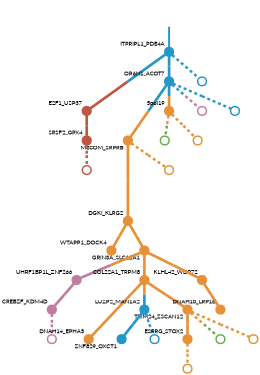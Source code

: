 strict digraph  {
graph[splines=false]; nodesep=0.7; rankdir=TB; ranksep=0.6; forcelabels=true; dpi=600; size=2.5;
0 [color="#2496c8ff", fillcolor="#2496c8ff", fixedsize=true, fontname=Lato, fontsize="12pt", height="0.25", label="", penwidth=3, shape=circle, style=filled, xlabel=ITPRIPL1_PDE4A];
2 [color="#be5742ff", fillcolor="#be5742ff", fixedsize=true, fontname=Lato, fontsize="12pt", height="0.25", label="", penwidth=3, shape=circle, style=filled, xlabel=E2F1_USP37];
5 [color="#2496c8ff", fillcolor="#2496c8ff", fixedsize=true, fontname=Lato, fontsize="12pt", height="0.25", label="", penwidth=3, shape=circle, style=filled, xlabel=OR6N1_ACOT7];
28 [color="#2496c8ff", fillcolor="#2496c8ff", fixedsize=true, fontname=Lato, fontsize="12pt", height="0.25", label="", penwidth=3, shape=circle, style=solid, xlabel=""];
1 [color="#e69138ff", fillcolor="#e69138ff", fixedsize=true, fontname=Lato, fontsize="12pt", height="0.25", label="", penwidth=3, shape=circle, style=filled, xlabel=DGKI_KLRG2];
10 [color="#e69138ff", fillcolor="#e69138ff", fixedsize=true, fontname=Lato, fontsize="12pt", height="0.25", label="", penwidth=3, shape=circle, style=filled, xlabel=WTAPP1_DOCK4];
17 [color="#e69138ff", fillcolor="#e69138ff", fixedsize=true, fontname=Lato, fontsize="12pt", height="0.25", label="", penwidth=3, shape=circle, style=filled, xlabel=GRIN3A_SLC12A1];
7 [color="#be5742ff", fillcolor="#be5742ff", fixedsize=true, fontname=Lato, fontsize="12pt", height="0.25", label="", penwidth=3, shape=circle, style=filled, xlabel=SRSF2_GPX4];
4 [color="#e69138ff", fillcolor="#e69138ff", fixedsize=true, fontname=Lato, fontsize="12pt", height="0.25", label="", penwidth=3, shape=circle, style=filled, xlabel=MECOM_SRPRB];
23 [color="#e69138ff", fillcolor="#e69138ff", fixedsize=true, fontname=Lato, fontsize="12pt", height="0.25", label="", penwidth=3, shape=circle, style=solid, xlabel=""];
18 [color="#e69138ff", fillcolor="#e69138ff", fixedsize=true, fontname=Lato, fontsize="12pt", height="0.25", label="", penwidth=3, shape=circle, style=filled, xlabel="5pol19"];
21 [color="#c27ba0ff", fillcolor="#c27ba0ff", fixedsize=true, fontname=Lato, fontsize="12pt", height="0.25", label="", penwidth=3, shape=circle, style=solid, xlabel=""];
29 [color="#2496c8ff", fillcolor="#2496c8ff", fixedsize=true, fontname=Lato, fontsize="12pt", height="0.25", label="", penwidth=3, shape=circle, style=solid, xlabel=""];
27 [color="#be5742ff", fillcolor="#be5742ff", fixedsize=true, fontname=Lato, fontsize="12pt", height="0.25", label="", penwidth=3, shape=circle, style=solid, xlabel=""];
8 [color="#c27ba0ff", fillcolor="#c27ba0ff", fixedsize=true, fontname=Lato, fontsize="12pt", height="0.25", label="", penwidth=3, shape=circle, style=filled, xlabel=UHRF1BP1L_ZNF266];
13 [color="#c27ba0ff", fillcolor="#c27ba0ff", fixedsize=true, fontname=Lato, fontsize="12pt", height="0.25", label="", penwidth=3, shape=circle, style=filled, xlabel=CREBZF_KDM4D];
9 [color="#e69138ff", fillcolor="#e69138ff", fixedsize=true, fontname=Lato, fontsize="12pt", height="0.25", label="", penwidth=3, shape=circle, style=filled, xlabel=COL22A1_TRPM8];
3 [color="#e69138ff", fillcolor="#e69138ff", fixedsize=true, fontname=Lato, fontsize="12pt", height="0.25", label="", penwidth=3, shape=circle, style=filled, xlabel=DNAH14_EPHA5];
12 [color="#2496c8ff", fillcolor="#2496c8ff", fixedsize=true, fontname=Lato, fontsize="12pt", height="0.25", label="", penwidth=3, shape=circle, style=filled, xlabel=LUZP2_MAN1A2];
14 [color="#e69138ff", fillcolor="#e69138ff", fixedsize=true, fontname=Lato, fontsize="12pt", height="0.25", label="", penwidth=3, shape=circle, style=filled, xlabel=TRIM24_ZSCAN12];
11 [color="#e69138ff", fillcolor="#e69138ff", fixedsize=true, fontname=Lato, fontsize="12pt", height="0.25", label="", penwidth=3, shape=circle, style=filled, xlabel=ESRRG_STOX2];
25 [color="#e69138ff", fillcolor="#e69138ff", fixedsize=true, fontname=Lato, fontsize="12pt", height="0.25", label="", penwidth=3, shape=circle, style=solid, xlabel=""];
15 [color="#2496c8ff", fillcolor="#2496c8ff", fixedsize=true, fontname=Lato, fontsize="12pt", height="0.25", label="", penwidth=3, shape=circle, style=filled, xlabel=ZNF829_OXCT1];
30 [color="#2496c8ff", fillcolor="#2496c8ff", fixedsize=true, fontname=Lato, fontsize="12pt", height="0.25", label="", penwidth=3, shape=circle, style=solid, xlabel=""];
22 [color="#c27ba0ff", fillcolor="#c27ba0ff", fixedsize=true, fontname=Lato, fontsize="12pt", height="0.25", label="", penwidth=3, shape=circle, style=solid, xlabel=""];
20 [color="#6aa84fff", fillcolor="#6aa84fff", fixedsize=true, fontname=Lato, fontsize="12pt", height="0.25", label="", penwidth=3, shape=circle, style=solid, xlabel=""];
26 [color="#e69138ff", fillcolor="#e69138ff", fixedsize=true, fontname=Lato, fontsize="12pt", height="0.25", label="", penwidth=3, shape=circle, style=solid, xlabel=""];
16 [color="#e69138ff", fillcolor="#e69138ff", fixedsize=true, fontname=Lato, fontsize="12pt", height="0.25", label="", penwidth=3, shape=circle, style=filled, xlabel=KLHL42_WDR72];
6 [color="#e69138ff", fillcolor="#e69138ff", fixedsize=true, fontname=Lato, fontsize="12pt", height="0.25", label="", penwidth=3, shape=circle, style=filled, xlabel=DNAH10_LRP1B];
19 [color="#6aa84fff", fillcolor="#6aa84fff", fixedsize=true, fontname=Lato, fontsize="12pt", height="0.25", label="", penwidth=3, shape=circle, style=solid, xlabel=""];
24 [color="#e69138ff", fillcolor="#e69138ff", fixedsize=true, fontname=Lato, fontsize="12pt", height="0.25", label="", penwidth=3, shape=circle, style=solid, xlabel=""];
normal [label="", penwidth=3, style=invis, xlabel=ITPRIPL1_PDE4A];
0 -> 2  [arrowsize=0, color="#2496c8ff;0.5:#be5742ff", minlen="2.857142925262451", penwidth="5.5", style=solid];
0 -> 5  [arrowsize=0, color="#2496c8ff;0.5:#2496c8ff", minlen="1.8571429252624512", penwidth="5.5", style=solid];
0 -> 28  [arrowsize=0, color="#2496c8ff;0.5:#2496c8ff", minlen="1.2142857313156128", penwidth=5, style=dashed];
2 -> 7  [arrowsize=0, color="#be5742ff;0.5:#be5742ff", minlen="1.7857143878936768", penwidth="5.5", style=solid];
5 -> 4  [arrowsize=0, color="#2496c8ff;0.5:#e69138ff", minlen="2.2142858505249023", penwidth="5.5", style=solid];
5 -> 18  [arrowsize=0, color="#2496c8ff;0.5:#e69138ff", minlen="1.2142857313156128", penwidth="5.5", style=solid];
5 -> 21  [arrowsize=0, color="#2496c8ff;0.5:#c27ba0ff", minlen="1.2142857313156128", penwidth=5, style=dashed];
5 -> 29  [arrowsize=0, color="#2496c8ff;0.5:#2496c8ff", minlen="1.2142857313156128", penwidth=5, style=dashed];
1 -> 10  [arrowsize=0, color="#e69138ff;0.5:#e69138ff", minlen="1.5714285373687744", penwidth="5.5", style=solid];
1 -> 17  [arrowsize=0, color="#e69138ff;0.5:#e69138ff", minlen="1.4285714626312256", penwidth="5.5", style=solid];
17 -> 8  [arrowsize=0, color="#e69138ff;0.5:#c27ba0ff", minlen="1.7857143878936768", penwidth="5.5", style=solid];
17 -> 9  [arrowsize=0, color="#e69138ff;0.5:#e69138ff", minlen="1.6428571939468384", penwidth="5.5", style=solid];
17 -> 16  [arrowsize=0, color="#e69138ff;0.5:#e69138ff", minlen="1.4285714626312256", penwidth="5.5", style=solid];
7 -> 27  [arrowsize=0, color="#be5742ff;0.5:#be5742ff", minlen="1.2142857313156128", penwidth=5, style=dashed];
4 -> 1  [arrowsize=0, color="#e69138ff;0.5:#e69138ff", minlen="3.0", penwidth="5.5", style=solid];
4 -> 23  [arrowsize=0, color="#e69138ff;0.5:#e69138ff", minlen="1.2142857313156128", penwidth=5, style=dashed];
18 -> 19  [arrowsize=0, color="#e69138ff;0.5:#6aa84fff", minlen="1.2142857313156128", penwidth=5, style=dashed];
18 -> 24  [arrowsize=0, color="#e69138ff;0.5:#e69138ff", minlen="1.2142857313156128", penwidth=5, style=dashed];
8 -> 13  [arrowsize=0, color="#c27ba0ff;0.5:#c27ba0ff", minlen="1.5", penwidth="5.5", style=solid];
13 -> 22  [arrowsize=0, color="#c27ba0ff;0.5:#c27ba0ff", minlen="1.2142857313156128", penwidth=5, style=dashed];
9 -> 3  [arrowsize=0, color="#e69138ff;0.5:#e69138ff", minlen="2.857142925262451", penwidth="5.5", style=solid];
9 -> 12  [arrowsize=0, color="#e69138ff;0.5:#2496c8ff", minlen="1.5", penwidth="5.5", style=solid];
9 -> 14  [arrowsize=0, color="#e69138ff;0.5:#e69138ff", minlen="1.5", penwidth="5.5", style=solid];
12 -> 15  [arrowsize=0, color="#2496c8ff;0.5:#2496c8ff", minlen="1.4285714626312256", penwidth="5.5", style=solid];
12 -> 30  [arrowsize=0, color="#2496c8ff;0.5:#2496c8ff", minlen="1.2142857313156128", penwidth=5, style=dashed];
14 -> 11  [arrowsize=0, color="#e69138ff;0.5:#e69138ff", minlen="1.5714285373687744", penwidth="5.5", style=solid];
14 -> 20  [arrowsize=0, color="#e69138ff;0.5:#6aa84fff", minlen="1.2142857313156128", penwidth=5, style=dashed];
14 -> 26  [arrowsize=0, color="#e69138ff;0.5:#e69138ff", minlen="1.2142857313156128", penwidth=5, style=dashed];
11 -> 25  [arrowsize=0, color="#e69138ff;0.5:#e69138ff", minlen="1.2142857313156128", penwidth=5, style=dashed];
16 -> 6  [arrowsize=0, color="#e69138ff;0.5:#e69138ff", minlen="1.8571429252624512", penwidth="5.5", style=solid];
normal -> 0  [arrowsize=0, color="#2496c8ff", label="", penwidth=4, style=solid];
}
